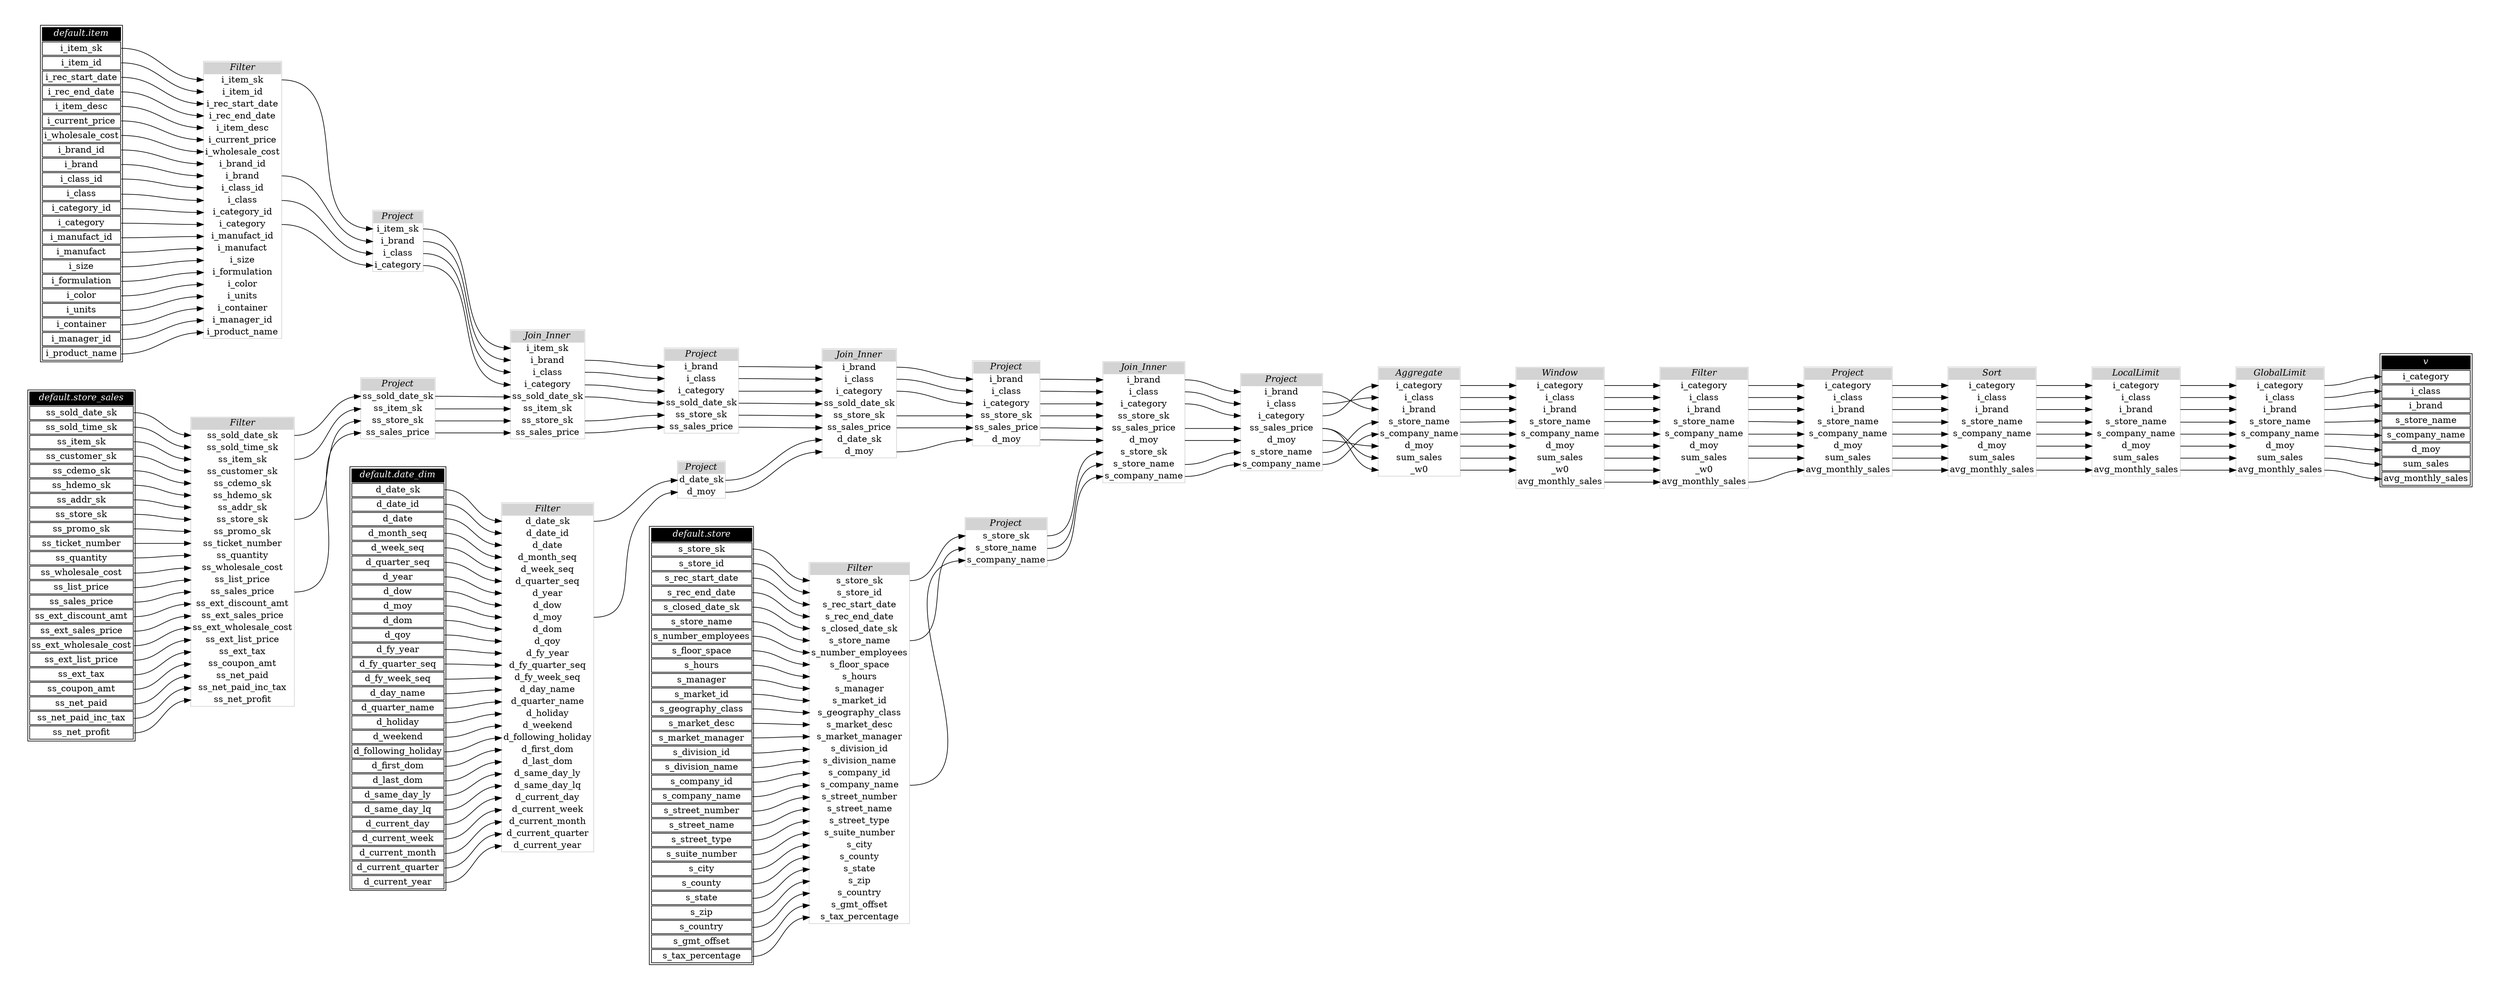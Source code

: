 // Automatically generated by TPCDSFlowTestSuite


digraph {
  graph [pad="0.5" nodesep="0.5" ranksep="1" fontname="Helvetica" rankdir=LR];
  node [shape=plaintext]

  
"Aggregate_c1c8bf2" [label=<
<table color="lightgray" border="1" cellborder="0" cellspacing="0">
  <tr><td bgcolor="lightgray" port="nodeName"><i>Aggregate</i></td></tr>
  <tr><td port="0">i_category</td></tr>
<tr><td port="1">i_class</td></tr>
<tr><td port="2">i_brand</td></tr>
<tr><td port="3">s_store_name</td></tr>
<tr><td port="4">s_company_name</td></tr>
<tr><td port="5">d_moy</td></tr>
<tr><td port="6">sum_sales</td></tr>
<tr><td port="7">_w0</td></tr>
</table>>];
     

"Filter_a03ca70" [label=<
<table color="lightgray" border="1" cellborder="0" cellspacing="0">
  <tr><td bgcolor="lightgray" port="nodeName"><i>Filter</i></td></tr>
  <tr><td port="0">d_date_sk</td></tr>
<tr><td port="1">d_date_id</td></tr>
<tr><td port="2">d_date</td></tr>
<tr><td port="3">d_month_seq</td></tr>
<tr><td port="4">d_week_seq</td></tr>
<tr><td port="5">d_quarter_seq</td></tr>
<tr><td port="6">d_year</td></tr>
<tr><td port="7">d_dow</td></tr>
<tr><td port="8">d_moy</td></tr>
<tr><td port="9">d_dom</td></tr>
<tr><td port="10">d_qoy</td></tr>
<tr><td port="11">d_fy_year</td></tr>
<tr><td port="12">d_fy_quarter_seq</td></tr>
<tr><td port="13">d_fy_week_seq</td></tr>
<tr><td port="14">d_day_name</td></tr>
<tr><td port="15">d_quarter_name</td></tr>
<tr><td port="16">d_holiday</td></tr>
<tr><td port="17">d_weekend</td></tr>
<tr><td port="18">d_following_holiday</td></tr>
<tr><td port="19">d_first_dom</td></tr>
<tr><td port="20">d_last_dom</td></tr>
<tr><td port="21">d_same_day_ly</td></tr>
<tr><td port="22">d_same_day_lq</td></tr>
<tr><td port="23">d_current_day</td></tr>
<tr><td port="24">d_current_week</td></tr>
<tr><td port="25">d_current_month</td></tr>
<tr><td port="26">d_current_quarter</td></tr>
<tr><td port="27">d_current_year</td></tr>
</table>>];
     

"Filter_a3663af" [label=<
<table color="lightgray" border="1" cellborder="0" cellspacing="0">
  <tr><td bgcolor="lightgray" port="nodeName"><i>Filter</i></td></tr>
  <tr><td port="0">i_category</td></tr>
<tr><td port="1">i_class</td></tr>
<tr><td port="2">i_brand</td></tr>
<tr><td port="3">s_store_name</td></tr>
<tr><td port="4">s_company_name</td></tr>
<tr><td port="5">d_moy</td></tr>
<tr><td port="6">sum_sales</td></tr>
<tr><td port="7">_w0</td></tr>
<tr><td port="8">avg_monthly_sales</td></tr>
</table>>];
     

"Filter_a8832cd" [label=<
<table color="lightgray" border="1" cellborder="0" cellspacing="0">
  <tr><td bgcolor="lightgray" port="nodeName"><i>Filter</i></td></tr>
  <tr><td port="0">i_item_sk</td></tr>
<tr><td port="1">i_item_id</td></tr>
<tr><td port="2">i_rec_start_date</td></tr>
<tr><td port="3">i_rec_end_date</td></tr>
<tr><td port="4">i_item_desc</td></tr>
<tr><td port="5">i_current_price</td></tr>
<tr><td port="6">i_wholesale_cost</td></tr>
<tr><td port="7">i_brand_id</td></tr>
<tr><td port="8">i_brand</td></tr>
<tr><td port="9">i_class_id</td></tr>
<tr><td port="10">i_class</td></tr>
<tr><td port="11">i_category_id</td></tr>
<tr><td port="12">i_category</td></tr>
<tr><td port="13">i_manufact_id</td></tr>
<tr><td port="14">i_manufact</td></tr>
<tr><td port="15">i_size</td></tr>
<tr><td port="16">i_formulation</td></tr>
<tr><td port="17">i_color</td></tr>
<tr><td port="18">i_units</td></tr>
<tr><td port="19">i_container</td></tr>
<tr><td port="20">i_manager_id</td></tr>
<tr><td port="21">i_product_name</td></tr>
</table>>];
     

"Filter_b548196" [label=<
<table color="lightgray" border="1" cellborder="0" cellspacing="0">
  <tr><td bgcolor="lightgray" port="nodeName"><i>Filter</i></td></tr>
  <tr><td port="0">s_store_sk</td></tr>
<tr><td port="1">s_store_id</td></tr>
<tr><td port="2">s_rec_start_date</td></tr>
<tr><td port="3">s_rec_end_date</td></tr>
<tr><td port="4">s_closed_date_sk</td></tr>
<tr><td port="5">s_store_name</td></tr>
<tr><td port="6">s_number_employees</td></tr>
<tr><td port="7">s_floor_space</td></tr>
<tr><td port="8">s_hours</td></tr>
<tr><td port="9">s_manager</td></tr>
<tr><td port="10">s_market_id</td></tr>
<tr><td port="11">s_geography_class</td></tr>
<tr><td port="12">s_market_desc</td></tr>
<tr><td port="13">s_market_manager</td></tr>
<tr><td port="14">s_division_id</td></tr>
<tr><td port="15">s_division_name</td></tr>
<tr><td port="16">s_company_id</td></tr>
<tr><td port="17">s_company_name</td></tr>
<tr><td port="18">s_street_number</td></tr>
<tr><td port="19">s_street_name</td></tr>
<tr><td port="20">s_street_type</td></tr>
<tr><td port="21">s_suite_number</td></tr>
<tr><td port="22">s_city</td></tr>
<tr><td port="23">s_county</td></tr>
<tr><td port="24">s_state</td></tr>
<tr><td port="25">s_zip</td></tr>
<tr><td port="26">s_country</td></tr>
<tr><td port="27">s_gmt_offset</td></tr>
<tr><td port="28">s_tax_percentage</td></tr>
</table>>];
     

"Filter_d9b3fb0" [label=<
<table color="lightgray" border="1" cellborder="0" cellspacing="0">
  <tr><td bgcolor="lightgray" port="nodeName"><i>Filter</i></td></tr>
  <tr><td port="0">ss_sold_date_sk</td></tr>
<tr><td port="1">ss_sold_time_sk</td></tr>
<tr><td port="2">ss_item_sk</td></tr>
<tr><td port="3">ss_customer_sk</td></tr>
<tr><td port="4">ss_cdemo_sk</td></tr>
<tr><td port="5">ss_hdemo_sk</td></tr>
<tr><td port="6">ss_addr_sk</td></tr>
<tr><td port="7">ss_store_sk</td></tr>
<tr><td port="8">ss_promo_sk</td></tr>
<tr><td port="9">ss_ticket_number</td></tr>
<tr><td port="10">ss_quantity</td></tr>
<tr><td port="11">ss_wholesale_cost</td></tr>
<tr><td port="12">ss_list_price</td></tr>
<tr><td port="13">ss_sales_price</td></tr>
<tr><td port="14">ss_ext_discount_amt</td></tr>
<tr><td port="15">ss_ext_sales_price</td></tr>
<tr><td port="16">ss_ext_wholesale_cost</td></tr>
<tr><td port="17">ss_ext_list_price</td></tr>
<tr><td port="18">ss_ext_tax</td></tr>
<tr><td port="19">ss_coupon_amt</td></tr>
<tr><td port="20">ss_net_paid</td></tr>
<tr><td port="21">ss_net_paid_inc_tax</td></tr>
<tr><td port="22">ss_net_profit</td></tr>
</table>>];
     

"GlobalLimit_36d138b" [label=<
<table color="lightgray" border="1" cellborder="0" cellspacing="0">
  <tr><td bgcolor="lightgray" port="nodeName"><i>GlobalLimit</i></td></tr>
  <tr><td port="0">i_category</td></tr>
<tr><td port="1">i_class</td></tr>
<tr><td port="2">i_brand</td></tr>
<tr><td port="3">s_store_name</td></tr>
<tr><td port="4">s_company_name</td></tr>
<tr><td port="5">d_moy</td></tr>
<tr><td port="6">sum_sales</td></tr>
<tr><td port="7">avg_monthly_sales</td></tr>
</table>>];
     

"Join_Inner_78d3200" [label=<
<table color="lightgray" border="1" cellborder="0" cellspacing="0">
  <tr><td bgcolor="lightgray" port="nodeName"><i>Join_Inner</i></td></tr>
  <tr><td port="0">i_item_sk</td></tr>
<tr><td port="1">i_brand</td></tr>
<tr><td port="2">i_class</td></tr>
<tr><td port="3">i_category</td></tr>
<tr><td port="4">ss_sold_date_sk</td></tr>
<tr><td port="5">ss_item_sk</td></tr>
<tr><td port="6">ss_store_sk</td></tr>
<tr><td port="7">ss_sales_price</td></tr>
</table>>];
     

"Join_Inner_c4240ca" [label=<
<table color="lightgray" border="1" cellborder="0" cellspacing="0">
  <tr><td bgcolor="lightgray" port="nodeName"><i>Join_Inner</i></td></tr>
  <tr><td port="0">i_brand</td></tr>
<tr><td port="1">i_class</td></tr>
<tr><td port="2">i_category</td></tr>
<tr><td port="3">ss_store_sk</td></tr>
<tr><td port="4">ss_sales_price</td></tr>
<tr><td port="5">d_moy</td></tr>
<tr><td port="6">s_store_sk</td></tr>
<tr><td port="7">s_store_name</td></tr>
<tr><td port="8">s_company_name</td></tr>
</table>>];
     

"Join_Inner_d667d98" [label=<
<table color="lightgray" border="1" cellborder="0" cellspacing="0">
  <tr><td bgcolor="lightgray" port="nodeName"><i>Join_Inner</i></td></tr>
  <tr><td port="0">i_brand</td></tr>
<tr><td port="1">i_class</td></tr>
<tr><td port="2">i_category</td></tr>
<tr><td port="3">ss_sold_date_sk</td></tr>
<tr><td port="4">ss_store_sk</td></tr>
<tr><td port="5">ss_sales_price</td></tr>
<tr><td port="6">d_date_sk</td></tr>
<tr><td port="7">d_moy</td></tr>
</table>>];
     

"LocalLimit_ad231fd" [label=<
<table color="lightgray" border="1" cellborder="0" cellspacing="0">
  <tr><td bgcolor="lightgray" port="nodeName"><i>LocalLimit</i></td></tr>
  <tr><td port="0">i_category</td></tr>
<tr><td port="1">i_class</td></tr>
<tr><td port="2">i_brand</td></tr>
<tr><td port="3">s_store_name</td></tr>
<tr><td port="4">s_company_name</td></tr>
<tr><td port="5">d_moy</td></tr>
<tr><td port="6">sum_sales</td></tr>
<tr><td port="7">avg_monthly_sales</td></tr>
</table>>];
     

"Project_0ca61de" [label=<
<table color="lightgray" border="1" cellborder="0" cellspacing="0">
  <tr><td bgcolor="lightgray" port="nodeName"><i>Project</i></td></tr>
  <tr><td port="0">i_item_sk</td></tr>
<tr><td port="1">i_brand</td></tr>
<tr><td port="2">i_class</td></tr>
<tr><td port="3">i_category</td></tr>
</table>>];
     

"Project_2cc4362" [label=<
<table color="lightgray" border="1" cellborder="0" cellspacing="0">
  <tr><td bgcolor="lightgray" port="nodeName"><i>Project</i></td></tr>
  <tr><td port="0">d_date_sk</td></tr>
<tr><td port="1">d_moy</td></tr>
</table>>];
     

"Project_452d419" [label=<
<table color="lightgray" border="1" cellborder="0" cellspacing="0">
  <tr><td bgcolor="lightgray" port="nodeName"><i>Project</i></td></tr>
  <tr><td port="0">ss_sold_date_sk</td></tr>
<tr><td port="1">ss_item_sk</td></tr>
<tr><td port="2">ss_store_sk</td></tr>
<tr><td port="3">ss_sales_price</td></tr>
</table>>];
     

"Project_6021a46" [label=<
<table color="lightgray" border="1" cellborder="0" cellspacing="0">
  <tr><td bgcolor="lightgray" port="nodeName"><i>Project</i></td></tr>
  <tr><td port="0">i_category</td></tr>
<tr><td port="1">i_class</td></tr>
<tr><td port="2">i_brand</td></tr>
<tr><td port="3">s_store_name</td></tr>
<tr><td port="4">s_company_name</td></tr>
<tr><td port="5">d_moy</td></tr>
<tr><td port="6">sum_sales</td></tr>
<tr><td port="7">avg_monthly_sales</td></tr>
</table>>];
     

"Project_668787b" [label=<
<table color="lightgray" border="1" cellborder="0" cellspacing="0">
  <tr><td bgcolor="lightgray" port="nodeName"><i>Project</i></td></tr>
  <tr><td port="0">s_store_sk</td></tr>
<tr><td port="1">s_store_name</td></tr>
<tr><td port="2">s_company_name</td></tr>
</table>>];
     

"Project_885b545" [label=<
<table color="lightgray" border="1" cellborder="0" cellspacing="0">
  <tr><td bgcolor="lightgray" port="nodeName"><i>Project</i></td></tr>
  <tr><td port="0">i_brand</td></tr>
<tr><td port="1">i_class</td></tr>
<tr><td port="2">i_category</td></tr>
<tr><td port="3">ss_store_sk</td></tr>
<tr><td port="4">ss_sales_price</td></tr>
<tr><td port="5">d_moy</td></tr>
</table>>];
     

"Project_8b36ced" [label=<
<table color="lightgray" border="1" cellborder="0" cellspacing="0">
  <tr><td bgcolor="lightgray" port="nodeName"><i>Project</i></td></tr>
  <tr><td port="0">i_brand</td></tr>
<tr><td port="1">i_class</td></tr>
<tr><td port="2">i_category</td></tr>
<tr><td port="3">ss_sold_date_sk</td></tr>
<tr><td port="4">ss_store_sk</td></tr>
<tr><td port="5">ss_sales_price</td></tr>
</table>>];
     

"Project_c552303" [label=<
<table color="lightgray" border="1" cellborder="0" cellspacing="0">
  <tr><td bgcolor="lightgray" port="nodeName"><i>Project</i></td></tr>
  <tr><td port="0">i_brand</td></tr>
<tr><td port="1">i_class</td></tr>
<tr><td port="2">i_category</td></tr>
<tr><td port="3">ss_sales_price</td></tr>
<tr><td port="4">d_moy</td></tr>
<tr><td port="5">s_store_name</td></tr>
<tr><td port="6">s_company_name</td></tr>
</table>>];
     

"Sort_51b3cf1" [label=<
<table color="lightgray" border="1" cellborder="0" cellspacing="0">
  <tr><td bgcolor="lightgray" port="nodeName"><i>Sort</i></td></tr>
  <tr><td port="0">i_category</td></tr>
<tr><td port="1">i_class</td></tr>
<tr><td port="2">i_brand</td></tr>
<tr><td port="3">s_store_name</td></tr>
<tr><td port="4">s_company_name</td></tr>
<tr><td port="5">d_moy</td></tr>
<tr><td port="6">sum_sales</td></tr>
<tr><td port="7">avg_monthly_sales</td></tr>
</table>>];
     

"Window_70d6fa9" [label=<
<table color="lightgray" border="1" cellborder="0" cellspacing="0">
  <tr><td bgcolor="lightgray" port="nodeName"><i>Window</i></td></tr>
  <tr><td port="0">i_category</td></tr>
<tr><td port="1">i_class</td></tr>
<tr><td port="2">i_brand</td></tr>
<tr><td port="3">s_store_name</td></tr>
<tr><td port="4">s_company_name</td></tr>
<tr><td port="5">d_moy</td></tr>
<tr><td port="6">sum_sales</td></tr>
<tr><td port="7">_w0</td></tr>
<tr><td port="8">avg_monthly_sales</td></tr>
</table>>];
     

"default.date_dim" [color="black" label=<
<table>
  <tr><td bgcolor="black" port="nodeName"><i><font color="white">default.date_dim</font></i></td></tr>
  <tr><td port="0">d_date_sk</td></tr>
<tr><td port="1">d_date_id</td></tr>
<tr><td port="2">d_date</td></tr>
<tr><td port="3">d_month_seq</td></tr>
<tr><td port="4">d_week_seq</td></tr>
<tr><td port="5">d_quarter_seq</td></tr>
<tr><td port="6">d_year</td></tr>
<tr><td port="7">d_dow</td></tr>
<tr><td port="8">d_moy</td></tr>
<tr><td port="9">d_dom</td></tr>
<tr><td port="10">d_qoy</td></tr>
<tr><td port="11">d_fy_year</td></tr>
<tr><td port="12">d_fy_quarter_seq</td></tr>
<tr><td port="13">d_fy_week_seq</td></tr>
<tr><td port="14">d_day_name</td></tr>
<tr><td port="15">d_quarter_name</td></tr>
<tr><td port="16">d_holiday</td></tr>
<tr><td port="17">d_weekend</td></tr>
<tr><td port="18">d_following_holiday</td></tr>
<tr><td port="19">d_first_dom</td></tr>
<tr><td port="20">d_last_dom</td></tr>
<tr><td port="21">d_same_day_ly</td></tr>
<tr><td port="22">d_same_day_lq</td></tr>
<tr><td port="23">d_current_day</td></tr>
<tr><td port="24">d_current_week</td></tr>
<tr><td port="25">d_current_month</td></tr>
<tr><td port="26">d_current_quarter</td></tr>
<tr><td port="27">d_current_year</td></tr>
</table>>];
     

"default.item" [color="black" label=<
<table>
  <tr><td bgcolor="black" port="nodeName"><i><font color="white">default.item</font></i></td></tr>
  <tr><td port="0">i_item_sk</td></tr>
<tr><td port="1">i_item_id</td></tr>
<tr><td port="2">i_rec_start_date</td></tr>
<tr><td port="3">i_rec_end_date</td></tr>
<tr><td port="4">i_item_desc</td></tr>
<tr><td port="5">i_current_price</td></tr>
<tr><td port="6">i_wholesale_cost</td></tr>
<tr><td port="7">i_brand_id</td></tr>
<tr><td port="8">i_brand</td></tr>
<tr><td port="9">i_class_id</td></tr>
<tr><td port="10">i_class</td></tr>
<tr><td port="11">i_category_id</td></tr>
<tr><td port="12">i_category</td></tr>
<tr><td port="13">i_manufact_id</td></tr>
<tr><td port="14">i_manufact</td></tr>
<tr><td port="15">i_size</td></tr>
<tr><td port="16">i_formulation</td></tr>
<tr><td port="17">i_color</td></tr>
<tr><td port="18">i_units</td></tr>
<tr><td port="19">i_container</td></tr>
<tr><td port="20">i_manager_id</td></tr>
<tr><td port="21">i_product_name</td></tr>
</table>>];
     

"default.store" [color="black" label=<
<table>
  <tr><td bgcolor="black" port="nodeName"><i><font color="white">default.store</font></i></td></tr>
  <tr><td port="0">s_store_sk</td></tr>
<tr><td port="1">s_store_id</td></tr>
<tr><td port="2">s_rec_start_date</td></tr>
<tr><td port="3">s_rec_end_date</td></tr>
<tr><td port="4">s_closed_date_sk</td></tr>
<tr><td port="5">s_store_name</td></tr>
<tr><td port="6">s_number_employees</td></tr>
<tr><td port="7">s_floor_space</td></tr>
<tr><td port="8">s_hours</td></tr>
<tr><td port="9">s_manager</td></tr>
<tr><td port="10">s_market_id</td></tr>
<tr><td port="11">s_geography_class</td></tr>
<tr><td port="12">s_market_desc</td></tr>
<tr><td port="13">s_market_manager</td></tr>
<tr><td port="14">s_division_id</td></tr>
<tr><td port="15">s_division_name</td></tr>
<tr><td port="16">s_company_id</td></tr>
<tr><td port="17">s_company_name</td></tr>
<tr><td port="18">s_street_number</td></tr>
<tr><td port="19">s_street_name</td></tr>
<tr><td port="20">s_street_type</td></tr>
<tr><td port="21">s_suite_number</td></tr>
<tr><td port="22">s_city</td></tr>
<tr><td port="23">s_county</td></tr>
<tr><td port="24">s_state</td></tr>
<tr><td port="25">s_zip</td></tr>
<tr><td port="26">s_country</td></tr>
<tr><td port="27">s_gmt_offset</td></tr>
<tr><td port="28">s_tax_percentage</td></tr>
</table>>];
     

"default.store_sales" [color="black" label=<
<table>
  <tr><td bgcolor="black" port="nodeName"><i><font color="white">default.store_sales</font></i></td></tr>
  <tr><td port="0">ss_sold_date_sk</td></tr>
<tr><td port="1">ss_sold_time_sk</td></tr>
<tr><td port="2">ss_item_sk</td></tr>
<tr><td port="3">ss_customer_sk</td></tr>
<tr><td port="4">ss_cdemo_sk</td></tr>
<tr><td port="5">ss_hdemo_sk</td></tr>
<tr><td port="6">ss_addr_sk</td></tr>
<tr><td port="7">ss_store_sk</td></tr>
<tr><td port="8">ss_promo_sk</td></tr>
<tr><td port="9">ss_ticket_number</td></tr>
<tr><td port="10">ss_quantity</td></tr>
<tr><td port="11">ss_wholesale_cost</td></tr>
<tr><td port="12">ss_list_price</td></tr>
<tr><td port="13">ss_sales_price</td></tr>
<tr><td port="14">ss_ext_discount_amt</td></tr>
<tr><td port="15">ss_ext_sales_price</td></tr>
<tr><td port="16">ss_ext_wholesale_cost</td></tr>
<tr><td port="17">ss_ext_list_price</td></tr>
<tr><td port="18">ss_ext_tax</td></tr>
<tr><td port="19">ss_coupon_amt</td></tr>
<tr><td port="20">ss_net_paid</td></tr>
<tr><td port="21">ss_net_paid_inc_tax</td></tr>
<tr><td port="22">ss_net_profit</td></tr>
</table>>];
     

"v" [color="black" label=<
<table>
  <tr><td bgcolor="black" port="nodeName"><i><font color="white">v</font></i></td></tr>
  <tr><td port="0">i_category</td></tr>
<tr><td port="1">i_class</td></tr>
<tr><td port="2">i_brand</td></tr>
<tr><td port="3">s_store_name</td></tr>
<tr><td port="4">s_company_name</td></tr>
<tr><td port="5">d_moy</td></tr>
<tr><td port="6">sum_sales</td></tr>
<tr><td port="7">avg_monthly_sales</td></tr>
</table>>];
     
  "Aggregate_c1c8bf2":0 -> "Window_70d6fa9":0;
"Aggregate_c1c8bf2":1 -> "Window_70d6fa9":1;
"Aggregate_c1c8bf2":2 -> "Window_70d6fa9":2;
"Aggregate_c1c8bf2":3 -> "Window_70d6fa9":3;
"Aggregate_c1c8bf2":4 -> "Window_70d6fa9":4;
"Aggregate_c1c8bf2":5 -> "Window_70d6fa9":5;
"Aggregate_c1c8bf2":6 -> "Window_70d6fa9":6;
"Aggregate_c1c8bf2":7 -> "Window_70d6fa9":7;
"Filter_a03ca70":0 -> "Project_2cc4362":0;
"Filter_a03ca70":8 -> "Project_2cc4362":1;
"Filter_a3663af":0 -> "Project_6021a46":0;
"Filter_a3663af":1 -> "Project_6021a46":1;
"Filter_a3663af":2 -> "Project_6021a46":2;
"Filter_a3663af":3 -> "Project_6021a46":3;
"Filter_a3663af":4 -> "Project_6021a46":4;
"Filter_a3663af":5 -> "Project_6021a46":5;
"Filter_a3663af":6 -> "Project_6021a46":6;
"Filter_a3663af":8 -> "Project_6021a46":7;
"Filter_a8832cd":0 -> "Project_0ca61de":0;
"Filter_a8832cd":10 -> "Project_0ca61de":2;
"Filter_a8832cd":12 -> "Project_0ca61de":3;
"Filter_a8832cd":8 -> "Project_0ca61de":1;
"Filter_b548196":0 -> "Project_668787b":0;
"Filter_b548196":17 -> "Project_668787b":2;
"Filter_b548196":5 -> "Project_668787b":1;
"Filter_d9b3fb0":0 -> "Project_452d419":0;
"Filter_d9b3fb0":13 -> "Project_452d419":3;
"Filter_d9b3fb0":2 -> "Project_452d419":1;
"Filter_d9b3fb0":7 -> "Project_452d419":2;
"GlobalLimit_36d138b":0 -> "v":0;
"GlobalLimit_36d138b":1 -> "v":1;
"GlobalLimit_36d138b":2 -> "v":2;
"GlobalLimit_36d138b":3 -> "v":3;
"GlobalLimit_36d138b":4 -> "v":4;
"GlobalLimit_36d138b":5 -> "v":5;
"GlobalLimit_36d138b":6 -> "v":6;
"GlobalLimit_36d138b":7 -> "v":7;
"Join_Inner_78d3200":1 -> "Project_8b36ced":0;
"Join_Inner_78d3200":2 -> "Project_8b36ced":1;
"Join_Inner_78d3200":3 -> "Project_8b36ced":2;
"Join_Inner_78d3200":4 -> "Project_8b36ced":3;
"Join_Inner_78d3200":6 -> "Project_8b36ced":4;
"Join_Inner_78d3200":7 -> "Project_8b36ced":5;
"Join_Inner_c4240ca":0 -> "Project_c552303":0;
"Join_Inner_c4240ca":1 -> "Project_c552303":1;
"Join_Inner_c4240ca":2 -> "Project_c552303":2;
"Join_Inner_c4240ca":4 -> "Project_c552303":3;
"Join_Inner_c4240ca":5 -> "Project_c552303":4;
"Join_Inner_c4240ca":7 -> "Project_c552303":5;
"Join_Inner_c4240ca":8 -> "Project_c552303":6;
"Join_Inner_d667d98":0 -> "Project_885b545":0;
"Join_Inner_d667d98":1 -> "Project_885b545":1;
"Join_Inner_d667d98":2 -> "Project_885b545":2;
"Join_Inner_d667d98":4 -> "Project_885b545":3;
"Join_Inner_d667d98":5 -> "Project_885b545":4;
"Join_Inner_d667d98":7 -> "Project_885b545":5;
"LocalLimit_ad231fd":0 -> "GlobalLimit_36d138b":0;
"LocalLimit_ad231fd":1 -> "GlobalLimit_36d138b":1;
"LocalLimit_ad231fd":2 -> "GlobalLimit_36d138b":2;
"LocalLimit_ad231fd":3 -> "GlobalLimit_36d138b":3;
"LocalLimit_ad231fd":4 -> "GlobalLimit_36d138b":4;
"LocalLimit_ad231fd":5 -> "GlobalLimit_36d138b":5;
"LocalLimit_ad231fd":6 -> "GlobalLimit_36d138b":6;
"LocalLimit_ad231fd":7 -> "GlobalLimit_36d138b":7;
"Project_0ca61de":0 -> "Join_Inner_78d3200":0;
"Project_0ca61de":1 -> "Join_Inner_78d3200":1;
"Project_0ca61de":2 -> "Join_Inner_78d3200":2;
"Project_0ca61de":3 -> "Join_Inner_78d3200":3;
"Project_2cc4362":0 -> "Join_Inner_d667d98":6;
"Project_2cc4362":1 -> "Join_Inner_d667d98":7;
"Project_452d419":0 -> "Join_Inner_78d3200":4;
"Project_452d419":1 -> "Join_Inner_78d3200":5;
"Project_452d419":2 -> "Join_Inner_78d3200":6;
"Project_452d419":3 -> "Join_Inner_78d3200":7;
"Project_6021a46":0 -> "Sort_51b3cf1":0;
"Project_6021a46":1 -> "Sort_51b3cf1":1;
"Project_6021a46":2 -> "Sort_51b3cf1":2;
"Project_6021a46":3 -> "Sort_51b3cf1":3;
"Project_6021a46":4 -> "Sort_51b3cf1":4;
"Project_6021a46":5 -> "Sort_51b3cf1":5;
"Project_6021a46":6 -> "Sort_51b3cf1":6;
"Project_6021a46":7 -> "Sort_51b3cf1":7;
"Project_668787b":0 -> "Join_Inner_c4240ca":6;
"Project_668787b":1 -> "Join_Inner_c4240ca":7;
"Project_668787b":2 -> "Join_Inner_c4240ca":8;
"Project_885b545":0 -> "Join_Inner_c4240ca":0;
"Project_885b545":1 -> "Join_Inner_c4240ca":1;
"Project_885b545":2 -> "Join_Inner_c4240ca":2;
"Project_885b545":3 -> "Join_Inner_c4240ca":3;
"Project_885b545":4 -> "Join_Inner_c4240ca":4;
"Project_885b545":5 -> "Join_Inner_c4240ca":5;
"Project_8b36ced":0 -> "Join_Inner_d667d98":0;
"Project_8b36ced":1 -> "Join_Inner_d667d98":1;
"Project_8b36ced":2 -> "Join_Inner_d667d98":2;
"Project_8b36ced":3 -> "Join_Inner_d667d98":3;
"Project_8b36ced":4 -> "Join_Inner_d667d98":4;
"Project_8b36ced":5 -> "Join_Inner_d667d98":5;
"Project_c552303":0 -> "Aggregate_c1c8bf2":2;
"Project_c552303":1 -> "Aggregate_c1c8bf2":1;
"Project_c552303":2 -> "Aggregate_c1c8bf2":0;
"Project_c552303":3 -> "Aggregate_c1c8bf2":6;
"Project_c552303":3 -> "Aggregate_c1c8bf2":7;
"Project_c552303":4 -> "Aggregate_c1c8bf2":5;
"Project_c552303":5 -> "Aggregate_c1c8bf2":3;
"Project_c552303":6 -> "Aggregate_c1c8bf2":4;
"Sort_51b3cf1":0 -> "LocalLimit_ad231fd":0;
"Sort_51b3cf1":1 -> "LocalLimit_ad231fd":1;
"Sort_51b3cf1":2 -> "LocalLimit_ad231fd":2;
"Sort_51b3cf1":3 -> "LocalLimit_ad231fd":3;
"Sort_51b3cf1":4 -> "LocalLimit_ad231fd":4;
"Sort_51b3cf1":5 -> "LocalLimit_ad231fd":5;
"Sort_51b3cf1":6 -> "LocalLimit_ad231fd":6;
"Sort_51b3cf1":7 -> "LocalLimit_ad231fd":7;
"Window_70d6fa9":0 -> "Filter_a3663af":0;
"Window_70d6fa9":1 -> "Filter_a3663af":1;
"Window_70d6fa9":2 -> "Filter_a3663af":2;
"Window_70d6fa9":3 -> "Filter_a3663af":3;
"Window_70d6fa9":4 -> "Filter_a3663af":4;
"Window_70d6fa9":5 -> "Filter_a3663af":5;
"Window_70d6fa9":6 -> "Filter_a3663af":6;
"Window_70d6fa9":7 -> "Filter_a3663af":7;
"Window_70d6fa9":8 -> "Filter_a3663af":8;
"default.date_dim":0 -> "Filter_a03ca70":0;
"default.date_dim":1 -> "Filter_a03ca70":1;
"default.date_dim":10 -> "Filter_a03ca70":10;
"default.date_dim":11 -> "Filter_a03ca70":11;
"default.date_dim":12 -> "Filter_a03ca70":12;
"default.date_dim":13 -> "Filter_a03ca70":13;
"default.date_dim":14 -> "Filter_a03ca70":14;
"default.date_dim":15 -> "Filter_a03ca70":15;
"default.date_dim":16 -> "Filter_a03ca70":16;
"default.date_dim":17 -> "Filter_a03ca70":17;
"default.date_dim":18 -> "Filter_a03ca70":18;
"default.date_dim":19 -> "Filter_a03ca70":19;
"default.date_dim":2 -> "Filter_a03ca70":2;
"default.date_dim":20 -> "Filter_a03ca70":20;
"default.date_dim":21 -> "Filter_a03ca70":21;
"default.date_dim":22 -> "Filter_a03ca70":22;
"default.date_dim":23 -> "Filter_a03ca70":23;
"default.date_dim":24 -> "Filter_a03ca70":24;
"default.date_dim":25 -> "Filter_a03ca70":25;
"default.date_dim":26 -> "Filter_a03ca70":26;
"default.date_dim":27 -> "Filter_a03ca70":27;
"default.date_dim":3 -> "Filter_a03ca70":3;
"default.date_dim":4 -> "Filter_a03ca70":4;
"default.date_dim":5 -> "Filter_a03ca70":5;
"default.date_dim":6 -> "Filter_a03ca70":6;
"default.date_dim":7 -> "Filter_a03ca70":7;
"default.date_dim":8 -> "Filter_a03ca70":8;
"default.date_dim":9 -> "Filter_a03ca70":9;
"default.item":0 -> "Filter_a8832cd":0;
"default.item":1 -> "Filter_a8832cd":1;
"default.item":10 -> "Filter_a8832cd":10;
"default.item":11 -> "Filter_a8832cd":11;
"default.item":12 -> "Filter_a8832cd":12;
"default.item":13 -> "Filter_a8832cd":13;
"default.item":14 -> "Filter_a8832cd":14;
"default.item":15 -> "Filter_a8832cd":15;
"default.item":16 -> "Filter_a8832cd":16;
"default.item":17 -> "Filter_a8832cd":17;
"default.item":18 -> "Filter_a8832cd":18;
"default.item":19 -> "Filter_a8832cd":19;
"default.item":2 -> "Filter_a8832cd":2;
"default.item":20 -> "Filter_a8832cd":20;
"default.item":21 -> "Filter_a8832cd":21;
"default.item":3 -> "Filter_a8832cd":3;
"default.item":4 -> "Filter_a8832cd":4;
"default.item":5 -> "Filter_a8832cd":5;
"default.item":6 -> "Filter_a8832cd":6;
"default.item":7 -> "Filter_a8832cd":7;
"default.item":8 -> "Filter_a8832cd":8;
"default.item":9 -> "Filter_a8832cd":9;
"default.store":0 -> "Filter_b548196":0;
"default.store":1 -> "Filter_b548196":1;
"default.store":10 -> "Filter_b548196":10;
"default.store":11 -> "Filter_b548196":11;
"default.store":12 -> "Filter_b548196":12;
"default.store":13 -> "Filter_b548196":13;
"default.store":14 -> "Filter_b548196":14;
"default.store":15 -> "Filter_b548196":15;
"default.store":16 -> "Filter_b548196":16;
"default.store":17 -> "Filter_b548196":17;
"default.store":18 -> "Filter_b548196":18;
"default.store":19 -> "Filter_b548196":19;
"default.store":2 -> "Filter_b548196":2;
"default.store":20 -> "Filter_b548196":20;
"default.store":21 -> "Filter_b548196":21;
"default.store":22 -> "Filter_b548196":22;
"default.store":23 -> "Filter_b548196":23;
"default.store":24 -> "Filter_b548196":24;
"default.store":25 -> "Filter_b548196":25;
"default.store":26 -> "Filter_b548196":26;
"default.store":27 -> "Filter_b548196":27;
"default.store":28 -> "Filter_b548196":28;
"default.store":3 -> "Filter_b548196":3;
"default.store":4 -> "Filter_b548196":4;
"default.store":5 -> "Filter_b548196":5;
"default.store":6 -> "Filter_b548196":6;
"default.store":7 -> "Filter_b548196":7;
"default.store":8 -> "Filter_b548196":8;
"default.store":9 -> "Filter_b548196":9;
"default.store_sales":0 -> "Filter_d9b3fb0":0;
"default.store_sales":1 -> "Filter_d9b3fb0":1;
"default.store_sales":10 -> "Filter_d9b3fb0":10;
"default.store_sales":11 -> "Filter_d9b3fb0":11;
"default.store_sales":12 -> "Filter_d9b3fb0":12;
"default.store_sales":13 -> "Filter_d9b3fb0":13;
"default.store_sales":14 -> "Filter_d9b3fb0":14;
"default.store_sales":15 -> "Filter_d9b3fb0":15;
"default.store_sales":16 -> "Filter_d9b3fb0":16;
"default.store_sales":17 -> "Filter_d9b3fb0":17;
"default.store_sales":18 -> "Filter_d9b3fb0":18;
"default.store_sales":19 -> "Filter_d9b3fb0":19;
"default.store_sales":2 -> "Filter_d9b3fb0":2;
"default.store_sales":20 -> "Filter_d9b3fb0":20;
"default.store_sales":21 -> "Filter_d9b3fb0":21;
"default.store_sales":22 -> "Filter_d9b3fb0":22;
"default.store_sales":3 -> "Filter_d9b3fb0":3;
"default.store_sales":4 -> "Filter_d9b3fb0":4;
"default.store_sales":5 -> "Filter_d9b3fb0":5;
"default.store_sales":6 -> "Filter_d9b3fb0":6;
"default.store_sales":7 -> "Filter_d9b3fb0":7;
"default.store_sales":8 -> "Filter_d9b3fb0":8;
"default.store_sales":9 -> "Filter_d9b3fb0":9;
}
       